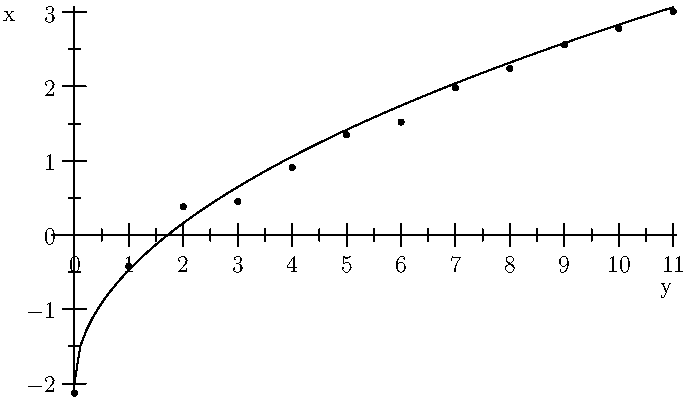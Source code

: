import graph;
size(12cm,7cm,IgnoreAspect);
yaxis("x",Ticks());
xaxis("y",Ticks());
dot((0,-2.13));
dot((1,-0.42));
dot((2,0.38));
dot((3,0.45));
dot((4,0.91));
dot((5,1.35));
dot((6,1.52));
dot((7,1.98));
dot((8,2.24));
dot((9,2.56));
dot((10,2.78));
dot((11,3.01));
real f(real x) {return sqrt(7x/3)-2;}
draw(graph(f,0,11));
